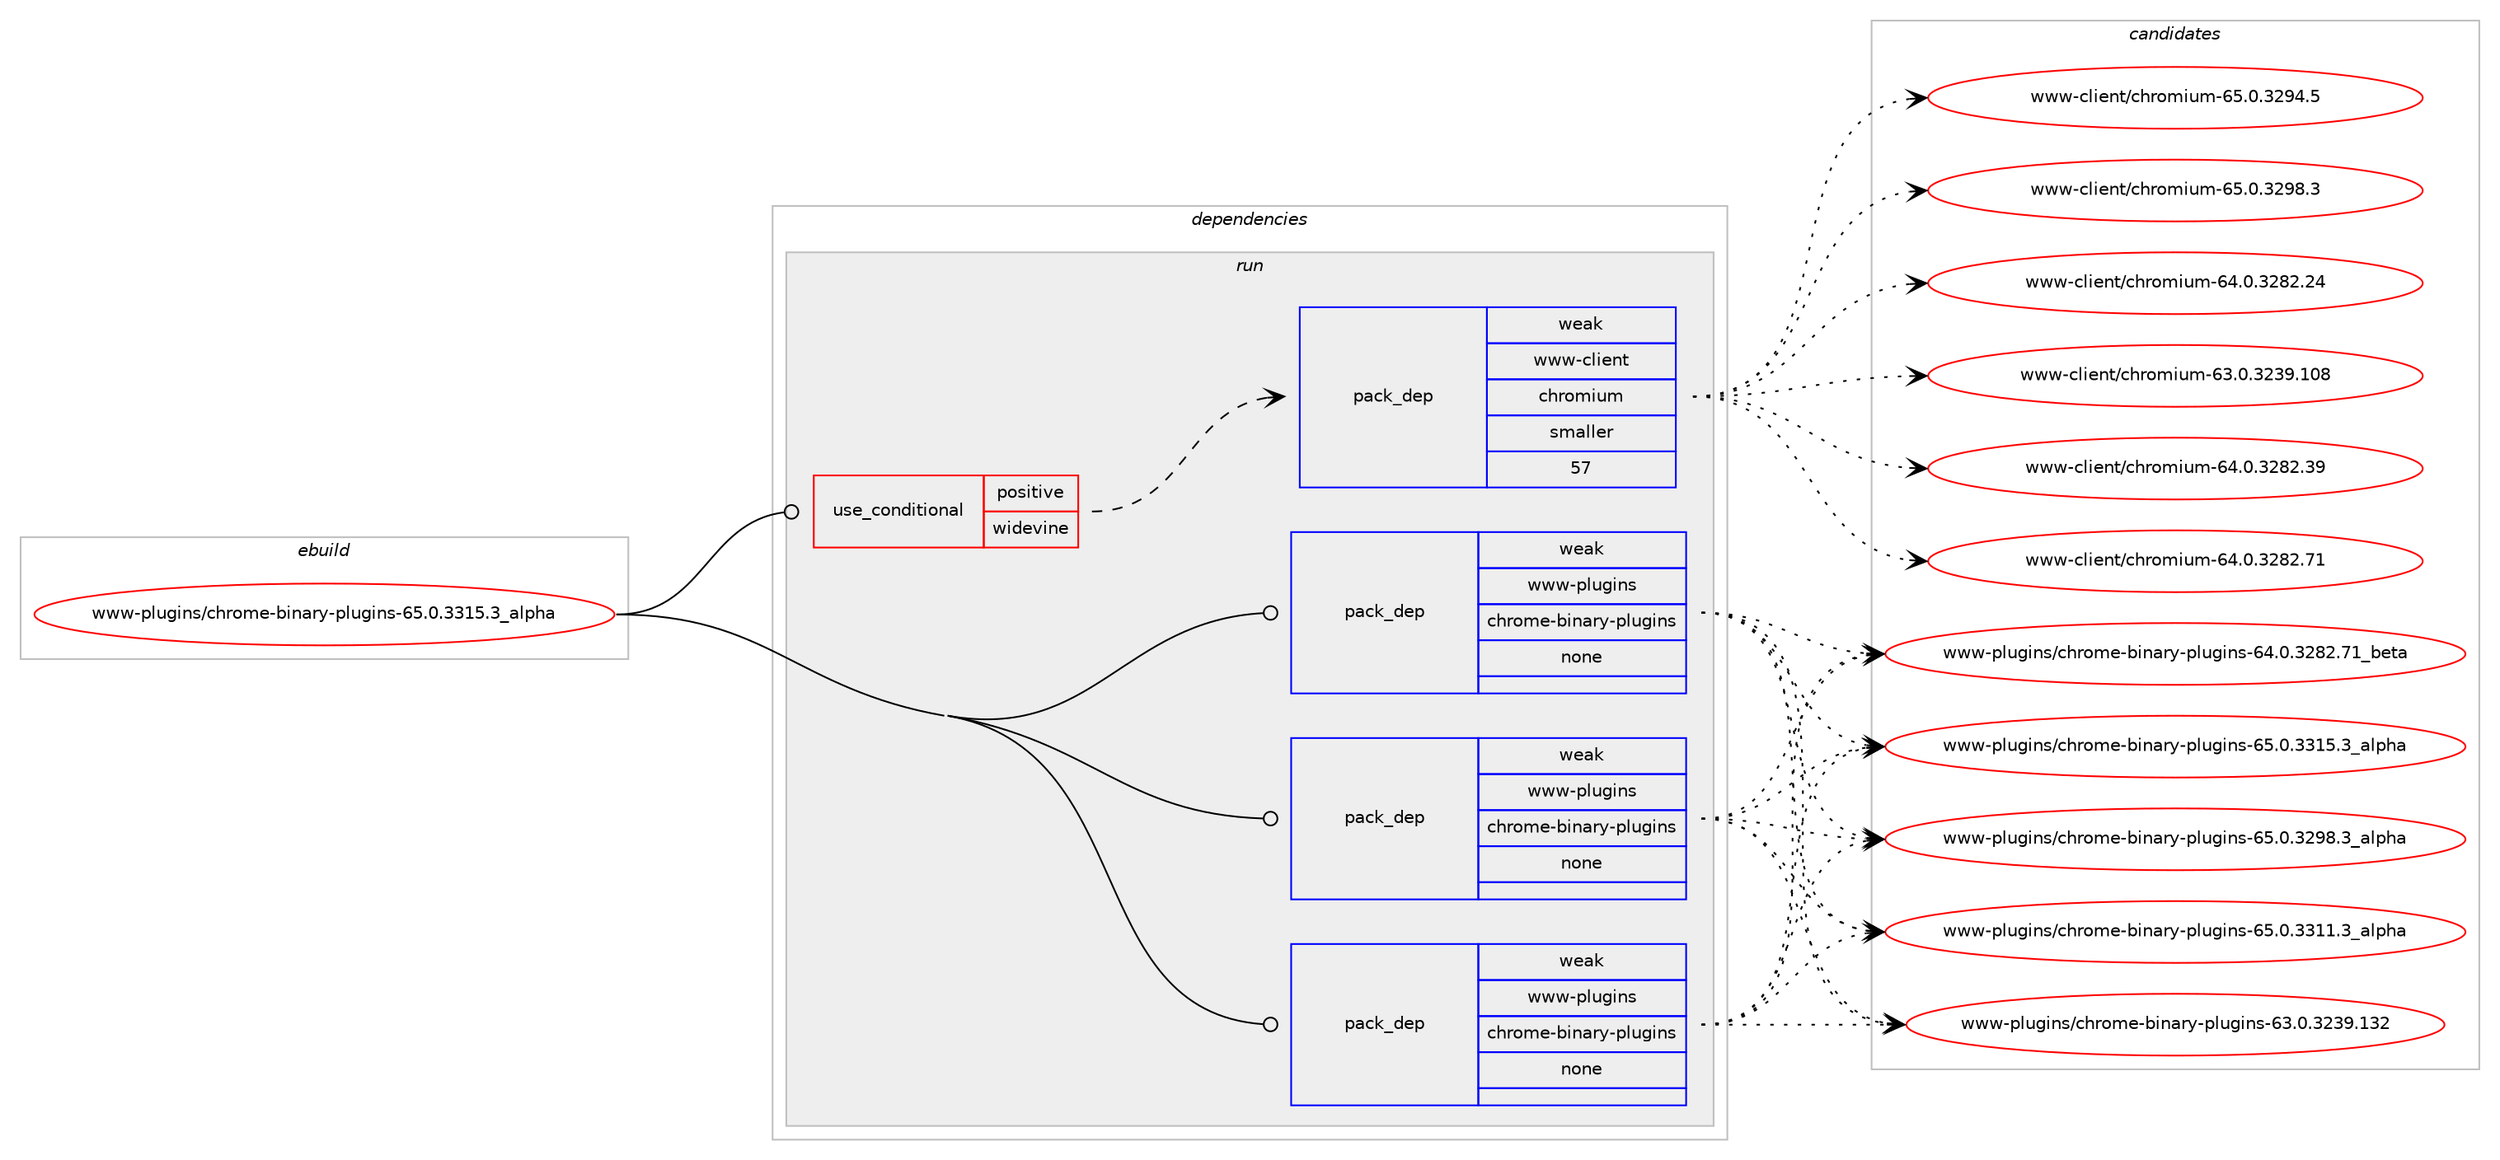 digraph prolog {

# *************
# Graph options
# *************

newrank=true;
concentrate=true;
compound=true;
graph [rankdir=LR,fontname=Helvetica,fontsize=10,ranksep=1.5];#, ranksep=2.5, nodesep=0.2];
edge  [arrowhead=vee];
node  [fontname=Helvetica,fontsize=10];

# **********
# The ebuild
# **********

subgraph cluster_leftcol {
color=gray;
rank=same;
label=<<i>ebuild</i>>;
id [label="www-plugins/chrome-binary-plugins-65.0.3315.3_alpha", color=red, width=4, href="../www-plugins/chrome-binary-plugins-65.0.3315.3_alpha.svg"];
}

# ****************
# The dependencies
# ****************

subgraph cluster_midcol {
color=gray;
label=<<i>dependencies</i>>;
subgraph cluster_compile {
fillcolor="#eeeeee";
style=filled;
label=<<i>compile</i>>;
}
subgraph cluster_compileandrun {
fillcolor="#eeeeee";
style=filled;
label=<<i>compile and run</i>>;
}
subgraph cluster_run {
fillcolor="#eeeeee";
style=filled;
label=<<i>run</i>>;
subgraph cond767 {
dependency6836 [label=<<TABLE BORDER="0" CELLBORDER="1" CELLSPACING="0" CELLPADDING="4"><TR><TD ROWSPAN="3" CELLPADDING="10">use_conditional</TD></TR><TR><TD>positive</TD></TR><TR><TD>widevine</TD></TR></TABLE>>, shape=none, color=red];
subgraph pack5938 {
dependency6837 [label=<<TABLE BORDER="0" CELLBORDER="1" CELLSPACING="0" CELLPADDING="4" WIDTH="220"><TR><TD ROWSPAN="6" CELLPADDING="30">pack_dep</TD></TR><TR><TD WIDTH="110">weak</TD></TR><TR><TD>www-client</TD></TR><TR><TD>chromium</TD></TR><TR><TD>smaller</TD></TR><TR><TD>57</TD></TR></TABLE>>, shape=none, color=blue];
}
dependency6836:e -> dependency6837:w [weight=20,style="dashed",arrowhead="vee"];
}
id:e -> dependency6836:w [weight=20,style="solid",arrowhead="odot"];
subgraph pack5939 {
dependency6838 [label=<<TABLE BORDER="0" CELLBORDER="1" CELLSPACING="0" CELLPADDING="4" WIDTH="220"><TR><TD ROWSPAN="6" CELLPADDING="30">pack_dep</TD></TR><TR><TD WIDTH="110">weak</TD></TR><TR><TD>www-plugins</TD></TR><TR><TD>chrome-binary-plugins</TD></TR><TR><TD>none</TD></TR><TR><TD></TD></TR></TABLE>>, shape=none, color=blue];
}
id:e -> dependency6838:w [weight=20,style="solid",arrowhead="odot"];
subgraph pack5940 {
dependency6839 [label=<<TABLE BORDER="0" CELLBORDER="1" CELLSPACING="0" CELLPADDING="4" WIDTH="220"><TR><TD ROWSPAN="6" CELLPADDING="30">pack_dep</TD></TR><TR><TD WIDTH="110">weak</TD></TR><TR><TD>www-plugins</TD></TR><TR><TD>chrome-binary-plugins</TD></TR><TR><TD>none</TD></TR><TR><TD></TD></TR></TABLE>>, shape=none, color=blue];
}
id:e -> dependency6839:w [weight=20,style="solid",arrowhead="odot"];
subgraph pack5941 {
dependency6840 [label=<<TABLE BORDER="0" CELLBORDER="1" CELLSPACING="0" CELLPADDING="4" WIDTH="220"><TR><TD ROWSPAN="6" CELLPADDING="30">pack_dep</TD></TR><TR><TD WIDTH="110">weak</TD></TR><TR><TD>www-plugins</TD></TR><TR><TD>chrome-binary-plugins</TD></TR><TR><TD>none</TD></TR><TR><TD></TD></TR></TABLE>>, shape=none, color=blue];
}
id:e -> dependency6840:w [weight=20,style="solid",arrowhead="odot"];
}
}

# **************
# The candidates
# **************

subgraph cluster_choices {
rank=same;
color=gray;
label=<<i>candidates</i>>;

subgraph choice5938 {
color=black;
nodesep=1;
choice1191191194599108105101110116479910411411110910511710945545246484651505650465052 [label="www-client/chromium-64.0.3282.24", color=red, width=4,href="../www-client/chromium-64.0.3282.24.svg"];
choice119119119459910810510111011647991041141111091051171094554514648465150515746494856 [label="www-client/chromium-63.0.3239.108", color=red, width=4,href="../www-client/chromium-63.0.3239.108.svg"];
choice1191191194599108105101110116479910411411110910511710945545246484651505650465157 [label="www-client/chromium-64.0.3282.39", color=red, width=4,href="../www-client/chromium-64.0.3282.39.svg"];
choice1191191194599108105101110116479910411411110910511710945545246484651505650465549 [label="www-client/chromium-64.0.3282.71", color=red, width=4,href="../www-client/chromium-64.0.3282.71.svg"];
choice11911911945991081051011101164799104114111109105117109455453464846515057524653 [label="www-client/chromium-65.0.3294.5", color=red, width=4,href="../www-client/chromium-65.0.3294.5.svg"];
choice11911911945991081051011101164799104114111109105117109455453464846515057564651 [label="www-client/chromium-65.0.3298.3", color=red, width=4,href="../www-client/chromium-65.0.3298.3.svg"];
dependency6837:e -> choice1191191194599108105101110116479910411411110910511710945545246484651505650465052:w [style=dotted,weight="100"];
dependency6837:e -> choice119119119459910810510111011647991041141111091051171094554514648465150515746494856:w [style=dotted,weight="100"];
dependency6837:e -> choice1191191194599108105101110116479910411411110910511710945545246484651505650465157:w [style=dotted,weight="100"];
dependency6837:e -> choice1191191194599108105101110116479910411411110910511710945545246484651505650465549:w [style=dotted,weight="100"];
dependency6837:e -> choice11911911945991081051011101164799104114111109105117109455453464846515057524653:w [style=dotted,weight="100"];
dependency6837:e -> choice11911911945991081051011101164799104114111109105117109455453464846515057564651:w [style=dotted,weight="100"];
}
subgraph choice5939 {
color=black;
nodesep=1;
choice11911911945112108117103105110115479910411411110910145981051109711412145112108117103105110115455453464846515057564651959710811210497 [label="www-plugins/chrome-binary-plugins-65.0.3298.3_alpha", color=red, width=4,href="../www-plugins/chrome-binary-plugins-65.0.3298.3_alpha.svg"];
choice11911911945112108117103105110115479910411411110910145981051109711412145112108117103105110115455453464846515149494651959710811210497 [label="www-plugins/chrome-binary-plugins-65.0.3311.3_alpha", color=red, width=4,href="../www-plugins/chrome-binary-plugins-65.0.3311.3_alpha.svg"];
choice119119119451121081171031051101154799104114111109101459810511097114121451121081171031051101154554514648465150515746495150 [label="www-plugins/chrome-binary-plugins-63.0.3239.132", color=red, width=4,href="../www-plugins/chrome-binary-plugins-63.0.3239.132.svg"];
choice1191191194511210811710310511011547991041141111091014598105110971141214511210811710310511011545545246484651505650465549959810111697 [label="www-plugins/chrome-binary-plugins-64.0.3282.71_beta", color=red, width=4,href="../www-plugins/chrome-binary-plugins-64.0.3282.71_beta.svg"];
choice11911911945112108117103105110115479910411411110910145981051109711412145112108117103105110115455453464846515149534651959710811210497 [label="www-plugins/chrome-binary-plugins-65.0.3315.3_alpha", color=red, width=4,href="../www-plugins/chrome-binary-plugins-65.0.3315.3_alpha.svg"];
dependency6838:e -> choice11911911945112108117103105110115479910411411110910145981051109711412145112108117103105110115455453464846515057564651959710811210497:w [style=dotted,weight="100"];
dependency6838:e -> choice11911911945112108117103105110115479910411411110910145981051109711412145112108117103105110115455453464846515149494651959710811210497:w [style=dotted,weight="100"];
dependency6838:e -> choice119119119451121081171031051101154799104114111109101459810511097114121451121081171031051101154554514648465150515746495150:w [style=dotted,weight="100"];
dependency6838:e -> choice1191191194511210811710310511011547991041141111091014598105110971141214511210811710310511011545545246484651505650465549959810111697:w [style=dotted,weight="100"];
dependency6838:e -> choice11911911945112108117103105110115479910411411110910145981051109711412145112108117103105110115455453464846515149534651959710811210497:w [style=dotted,weight="100"];
}
subgraph choice5940 {
color=black;
nodesep=1;
choice11911911945112108117103105110115479910411411110910145981051109711412145112108117103105110115455453464846515057564651959710811210497 [label="www-plugins/chrome-binary-plugins-65.0.3298.3_alpha", color=red, width=4,href="../www-plugins/chrome-binary-plugins-65.0.3298.3_alpha.svg"];
choice11911911945112108117103105110115479910411411110910145981051109711412145112108117103105110115455453464846515149494651959710811210497 [label="www-plugins/chrome-binary-plugins-65.0.3311.3_alpha", color=red, width=4,href="../www-plugins/chrome-binary-plugins-65.0.3311.3_alpha.svg"];
choice119119119451121081171031051101154799104114111109101459810511097114121451121081171031051101154554514648465150515746495150 [label="www-plugins/chrome-binary-plugins-63.0.3239.132", color=red, width=4,href="../www-plugins/chrome-binary-plugins-63.0.3239.132.svg"];
choice1191191194511210811710310511011547991041141111091014598105110971141214511210811710310511011545545246484651505650465549959810111697 [label="www-plugins/chrome-binary-plugins-64.0.3282.71_beta", color=red, width=4,href="../www-plugins/chrome-binary-plugins-64.0.3282.71_beta.svg"];
choice11911911945112108117103105110115479910411411110910145981051109711412145112108117103105110115455453464846515149534651959710811210497 [label="www-plugins/chrome-binary-plugins-65.0.3315.3_alpha", color=red, width=4,href="../www-plugins/chrome-binary-plugins-65.0.3315.3_alpha.svg"];
dependency6839:e -> choice11911911945112108117103105110115479910411411110910145981051109711412145112108117103105110115455453464846515057564651959710811210497:w [style=dotted,weight="100"];
dependency6839:e -> choice11911911945112108117103105110115479910411411110910145981051109711412145112108117103105110115455453464846515149494651959710811210497:w [style=dotted,weight="100"];
dependency6839:e -> choice119119119451121081171031051101154799104114111109101459810511097114121451121081171031051101154554514648465150515746495150:w [style=dotted,weight="100"];
dependency6839:e -> choice1191191194511210811710310511011547991041141111091014598105110971141214511210811710310511011545545246484651505650465549959810111697:w [style=dotted,weight="100"];
dependency6839:e -> choice11911911945112108117103105110115479910411411110910145981051109711412145112108117103105110115455453464846515149534651959710811210497:w [style=dotted,weight="100"];
}
subgraph choice5941 {
color=black;
nodesep=1;
choice11911911945112108117103105110115479910411411110910145981051109711412145112108117103105110115455453464846515057564651959710811210497 [label="www-plugins/chrome-binary-plugins-65.0.3298.3_alpha", color=red, width=4,href="../www-plugins/chrome-binary-plugins-65.0.3298.3_alpha.svg"];
choice11911911945112108117103105110115479910411411110910145981051109711412145112108117103105110115455453464846515149494651959710811210497 [label="www-plugins/chrome-binary-plugins-65.0.3311.3_alpha", color=red, width=4,href="../www-plugins/chrome-binary-plugins-65.0.3311.3_alpha.svg"];
choice119119119451121081171031051101154799104114111109101459810511097114121451121081171031051101154554514648465150515746495150 [label="www-plugins/chrome-binary-plugins-63.0.3239.132", color=red, width=4,href="../www-plugins/chrome-binary-plugins-63.0.3239.132.svg"];
choice1191191194511210811710310511011547991041141111091014598105110971141214511210811710310511011545545246484651505650465549959810111697 [label="www-plugins/chrome-binary-plugins-64.0.3282.71_beta", color=red, width=4,href="../www-plugins/chrome-binary-plugins-64.0.3282.71_beta.svg"];
choice11911911945112108117103105110115479910411411110910145981051109711412145112108117103105110115455453464846515149534651959710811210497 [label="www-plugins/chrome-binary-plugins-65.0.3315.3_alpha", color=red, width=4,href="../www-plugins/chrome-binary-plugins-65.0.3315.3_alpha.svg"];
dependency6840:e -> choice11911911945112108117103105110115479910411411110910145981051109711412145112108117103105110115455453464846515057564651959710811210497:w [style=dotted,weight="100"];
dependency6840:e -> choice11911911945112108117103105110115479910411411110910145981051109711412145112108117103105110115455453464846515149494651959710811210497:w [style=dotted,weight="100"];
dependency6840:e -> choice119119119451121081171031051101154799104114111109101459810511097114121451121081171031051101154554514648465150515746495150:w [style=dotted,weight="100"];
dependency6840:e -> choice1191191194511210811710310511011547991041141111091014598105110971141214511210811710310511011545545246484651505650465549959810111697:w [style=dotted,weight="100"];
dependency6840:e -> choice11911911945112108117103105110115479910411411110910145981051109711412145112108117103105110115455453464846515149534651959710811210497:w [style=dotted,weight="100"];
}
}

}
